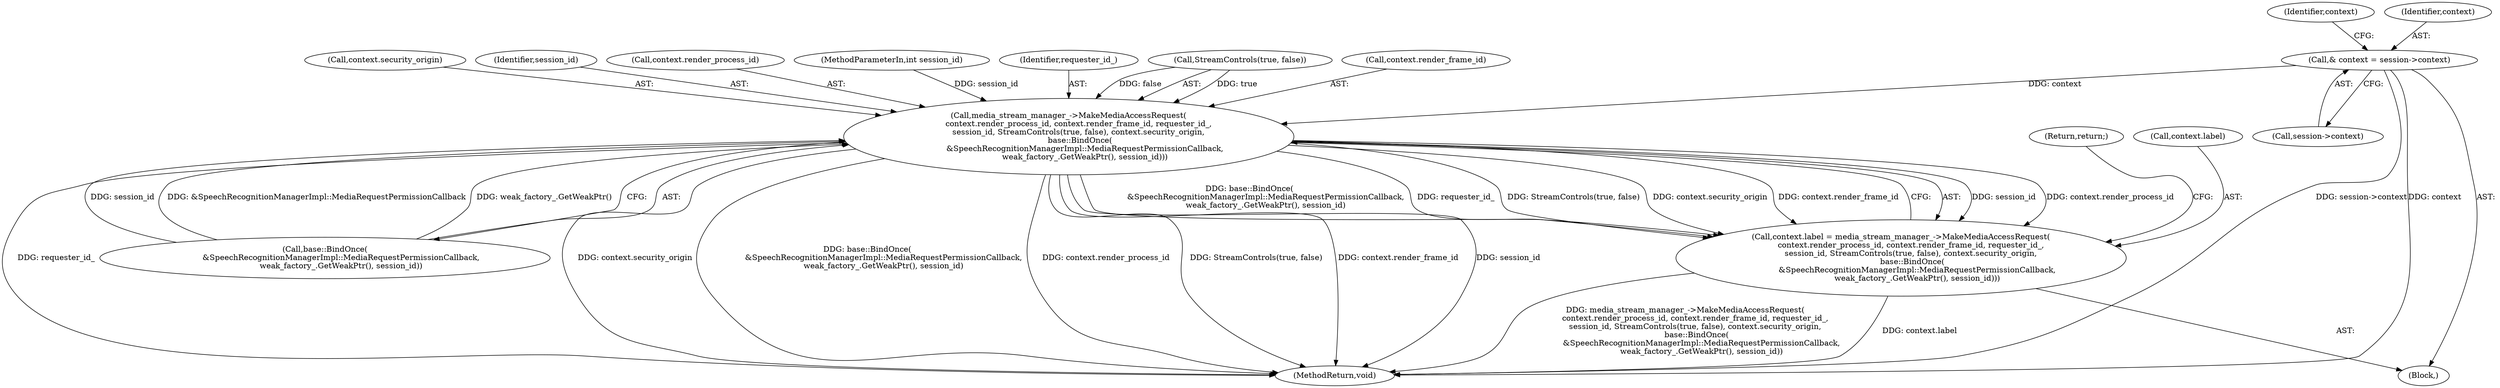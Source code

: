 digraph "0_Chrome_971548cdca2d4c0a6fedd3db0c94372c2a27eac3_20@pointer" {
"1000130" [label="(Call,& context = session->context)"];
"1000139" [label="(Call,media_stream_manager_->MakeMediaAccessRequest(\n        context.render_process_id, context.render_frame_id, requester_id_,\n        session_id, StreamControls(true, false), context.security_origin,\n         base::BindOnce(\n             &SpeechRecognitionManagerImpl::MediaRequestPermissionCallback,\n             weak_factory_.GetWeakPtr(), session_id)))"];
"1000135" [label="(Call,context.label = media_stream_manager_->MakeMediaAccessRequest(\n        context.render_process_id, context.render_frame_id, requester_id_,\n        session_id, StreamControls(true, false), context.security_origin,\n         base::BindOnce(\n             &SpeechRecognitionManagerImpl::MediaRequestPermissionCallback,\n             weak_factory_.GetWeakPtr(), session_id)))"];
"1000128" [label="(Block,)"];
"1000101" [label="(MethodParameterIn,int session_id)"];
"1000154" [label="(Call,base::BindOnce(\n             &SpeechRecognitionManagerImpl::MediaRequestPermissionCallback,\n             weak_factory_.GetWeakPtr(), session_id))"];
"1000146" [label="(Identifier,requester_id_)"];
"1000148" [label="(Call,StreamControls(true, false))"];
"1000137" [label="(Identifier,context)"];
"1000159" [label="(Return,return;)"];
"1000143" [label="(Call,context.render_frame_id)"];
"1000151" [label="(Call,context.security_origin)"];
"1000131" [label="(Identifier,context)"];
"1000139" [label="(Call,media_stream_manager_->MakeMediaAccessRequest(\n        context.render_process_id, context.render_frame_id, requester_id_,\n        session_id, StreamControls(true, false), context.security_origin,\n         base::BindOnce(\n             &SpeechRecognitionManagerImpl::MediaRequestPermissionCallback,\n             weak_factory_.GetWeakPtr(), session_id)))"];
"1000147" [label="(Identifier,session_id)"];
"1000136" [label="(Call,context.label)"];
"1000130" [label="(Call,& context = session->context)"];
"1000186" [label="(MethodReturn,void)"];
"1000132" [label="(Call,session->context)"];
"1000135" [label="(Call,context.label = media_stream_manager_->MakeMediaAccessRequest(\n        context.render_process_id, context.render_frame_id, requester_id_,\n        session_id, StreamControls(true, false), context.security_origin,\n         base::BindOnce(\n             &SpeechRecognitionManagerImpl::MediaRequestPermissionCallback,\n             weak_factory_.GetWeakPtr(), session_id)))"];
"1000140" [label="(Call,context.render_process_id)"];
"1000130" -> "1000128"  [label="AST: "];
"1000130" -> "1000132"  [label="CFG: "];
"1000131" -> "1000130"  [label="AST: "];
"1000132" -> "1000130"  [label="AST: "];
"1000137" -> "1000130"  [label="CFG: "];
"1000130" -> "1000186"  [label="DDG: session->context"];
"1000130" -> "1000186"  [label="DDG: context"];
"1000130" -> "1000139"  [label="DDG: context"];
"1000139" -> "1000135"  [label="AST: "];
"1000139" -> "1000154"  [label="CFG: "];
"1000140" -> "1000139"  [label="AST: "];
"1000143" -> "1000139"  [label="AST: "];
"1000146" -> "1000139"  [label="AST: "];
"1000147" -> "1000139"  [label="AST: "];
"1000148" -> "1000139"  [label="AST: "];
"1000151" -> "1000139"  [label="AST: "];
"1000154" -> "1000139"  [label="AST: "];
"1000135" -> "1000139"  [label="CFG: "];
"1000139" -> "1000186"  [label="DDG: context.security_origin"];
"1000139" -> "1000186"  [label="DDG: base::BindOnce(\n             &SpeechRecognitionManagerImpl::MediaRequestPermissionCallback,\n             weak_factory_.GetWeakPtr(), session_id)"];
"1000139" -> "1000186"  [label="DDG: context.render_process_id"];
"1000139" -> "1000186"  [label="DDG: StreamControls(true, false)"];
"1000139" -> "1000186"  [label="DDG: context.render_frame_id"];
"1000139" -> "1000186"  [label="DDG: requester_id_"];
"1000139" -> "1000186"  [label="DDG: session_id"];
"1000139" -> "1000135"  [label="DDG: session_id"];
"1000139" -> "1000135"  [label="DDG: context.render_process_id"];
"1000139" -> "1000135"  [label="DDG: base::BindOnce(\n             &SpeechRecognitionManagerImpl::MediaRequestPermissionCallback,\n             weak_factory_.GetWeakPtr(), session_id)"];
"1000139" -> "1000135"  [label="DDG: requester_id_"];
"1000139" -> "1000135"  [label="DDG: StreamControls(true, false)"];
"1000139" -> "1000135"  [label="DDG: context.security_origin"];
"1000139" -> "1000135"  [label="DDG: context.render_frame_id"];
"1000154" -> "1000139"  [label="DDG: session_id"];
"1000154" -> "1000139"  [label="DDG: &SpeechRecognitionManagerImpl::MediaRequestPermissionCallback"];
"1000154" -> "1000139"  [label="DDG: weak_factory_.GetWeakPtr()"];
"1000101" -> "1000139"  [label="DDG: session_id"];
"1000148" -> "1000139"  [label="DDG: true"];
"1000148" -> "1000139"  [label="DDG: false"];
"1000135" -> "1000128"  [label="AST: "];
"1000136" -> "1000135"  [label="AST: "];
"1000159" -> "1000135"  [label="CFG: "];
"1000135" -> "1000186"  [label="DDG: media_stream_manager_->MakeMediaAccessRequest(\n        context.render_process_id, context.render_frame_id, requester_id_,\n        session_id, StreamControls(true, false), context.security_origin,\n         base::BindOnce(\n             &SpeechRecognitionManagerImpl::MediaRequestPermissionCallback,\n             weak_factory_.GetWeakPtr(), session_id))"];
"1000135" -> "1000186"  [label="DDG: context.label"];
}
